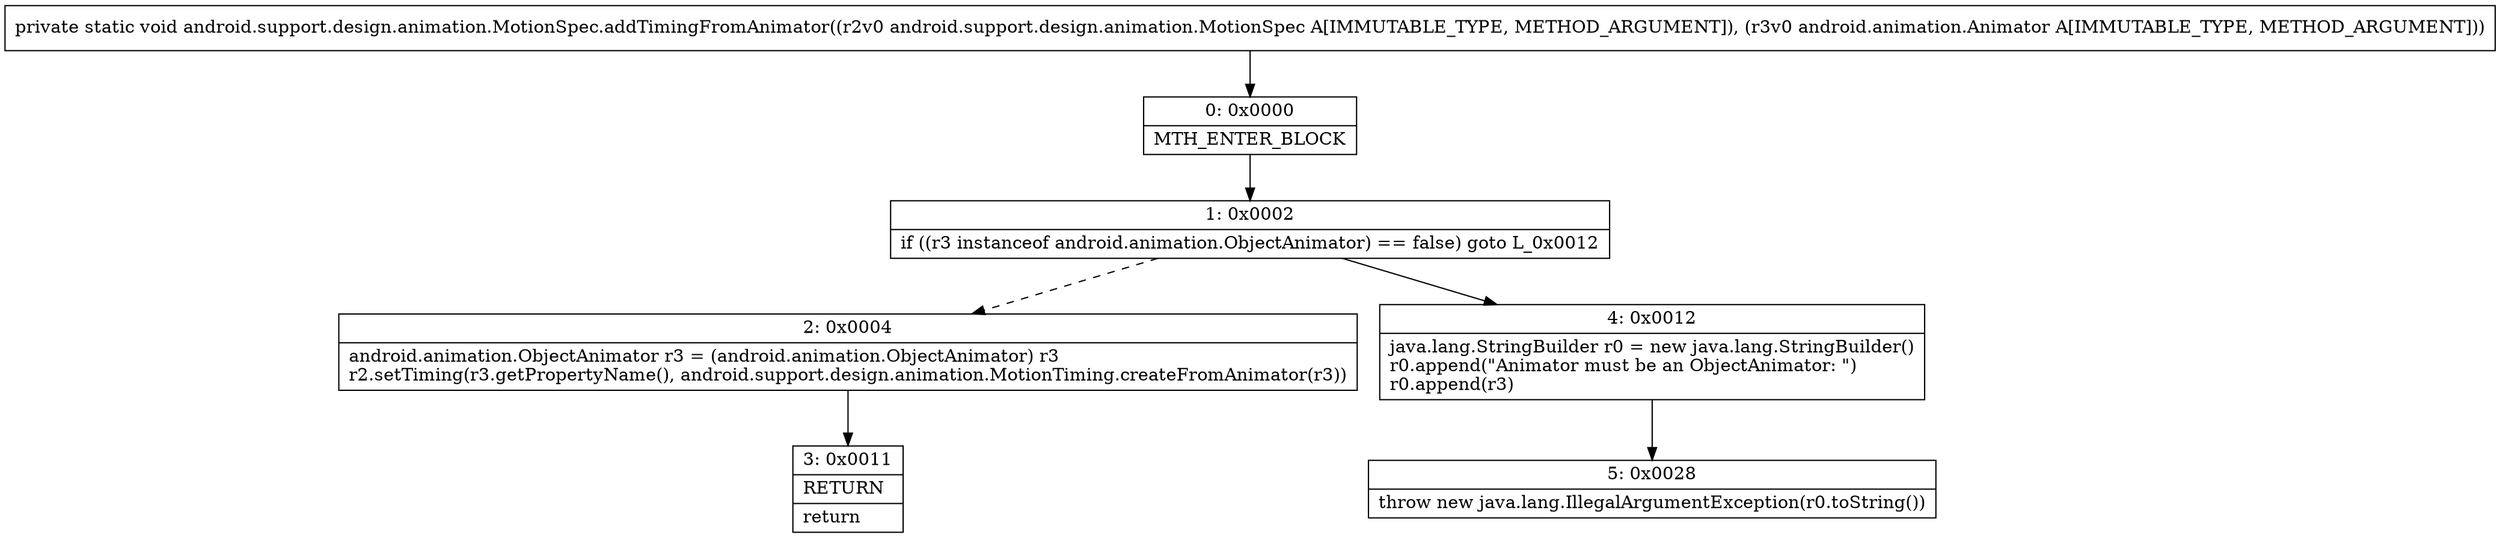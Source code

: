 digraph "CFG forandroid.support.design.animation.MotionSpec.addTimingFromAnimator(Landroid\/support\/design\/animation\/MotionSpec;Landroid\/animation\/Animator;)V" {
Node_0 [shape=record,label="{0\:\ 0x0000|MTH_ENTER_BLOCK\l}"];
Node_1 [shape=record,label="{1\:\ 0x0002|if ((r3 instanceof android.animation.ObjectAnimator) == false) goto L_0x0012\l}"];
Node_2 [shape=record,label="{2\:\ 0x0004|android.animation.ObjectAnimator r3 = (android.animation.ObjectAnimator) r3\lr2.setTiming(r3.getPropertyName(), android.support.design.animation.MotionTiming.createFromAnimator(r3))\l}"];
Node_3 [shape=record,label="{3\:\ 0x0011|RETURN\l|return\l}"];
Node_4 [shape=record,label="{4\:\ 0x0012|java.lang.StringBuilder r0 = new java.lang.StringBuilder()\lr0.append(\"Animator must be an ObjectAnimator: \")\lr0.append(r3)\l}"];
Node_5 [shape=record,label="{5\:\ 0x0028|throw new java.lang.IllegalArgumentException(r0.toString())\l}"];
MethodNode[shape=record,label="{private static void android.support.design.animation.MotionSpec.addTimingFromAnimator((r2v0 android.support.design.animation.MotionSpec A[IMMUTABLE_TYPE, METHOD_ARGUMENT]), (r3v0 android.animation.Animator A[IMMUTABLE_TYPE, METHOD_ARGUMENT])) }"];
MethodNode -> Node_0;
Node_0 -> Node_1;
Node_1 -> Node_2[style=dashed];
Node_1 -> Node_4;
Node_2 -> Node_3;
Node_4 -> Node_5;
}

